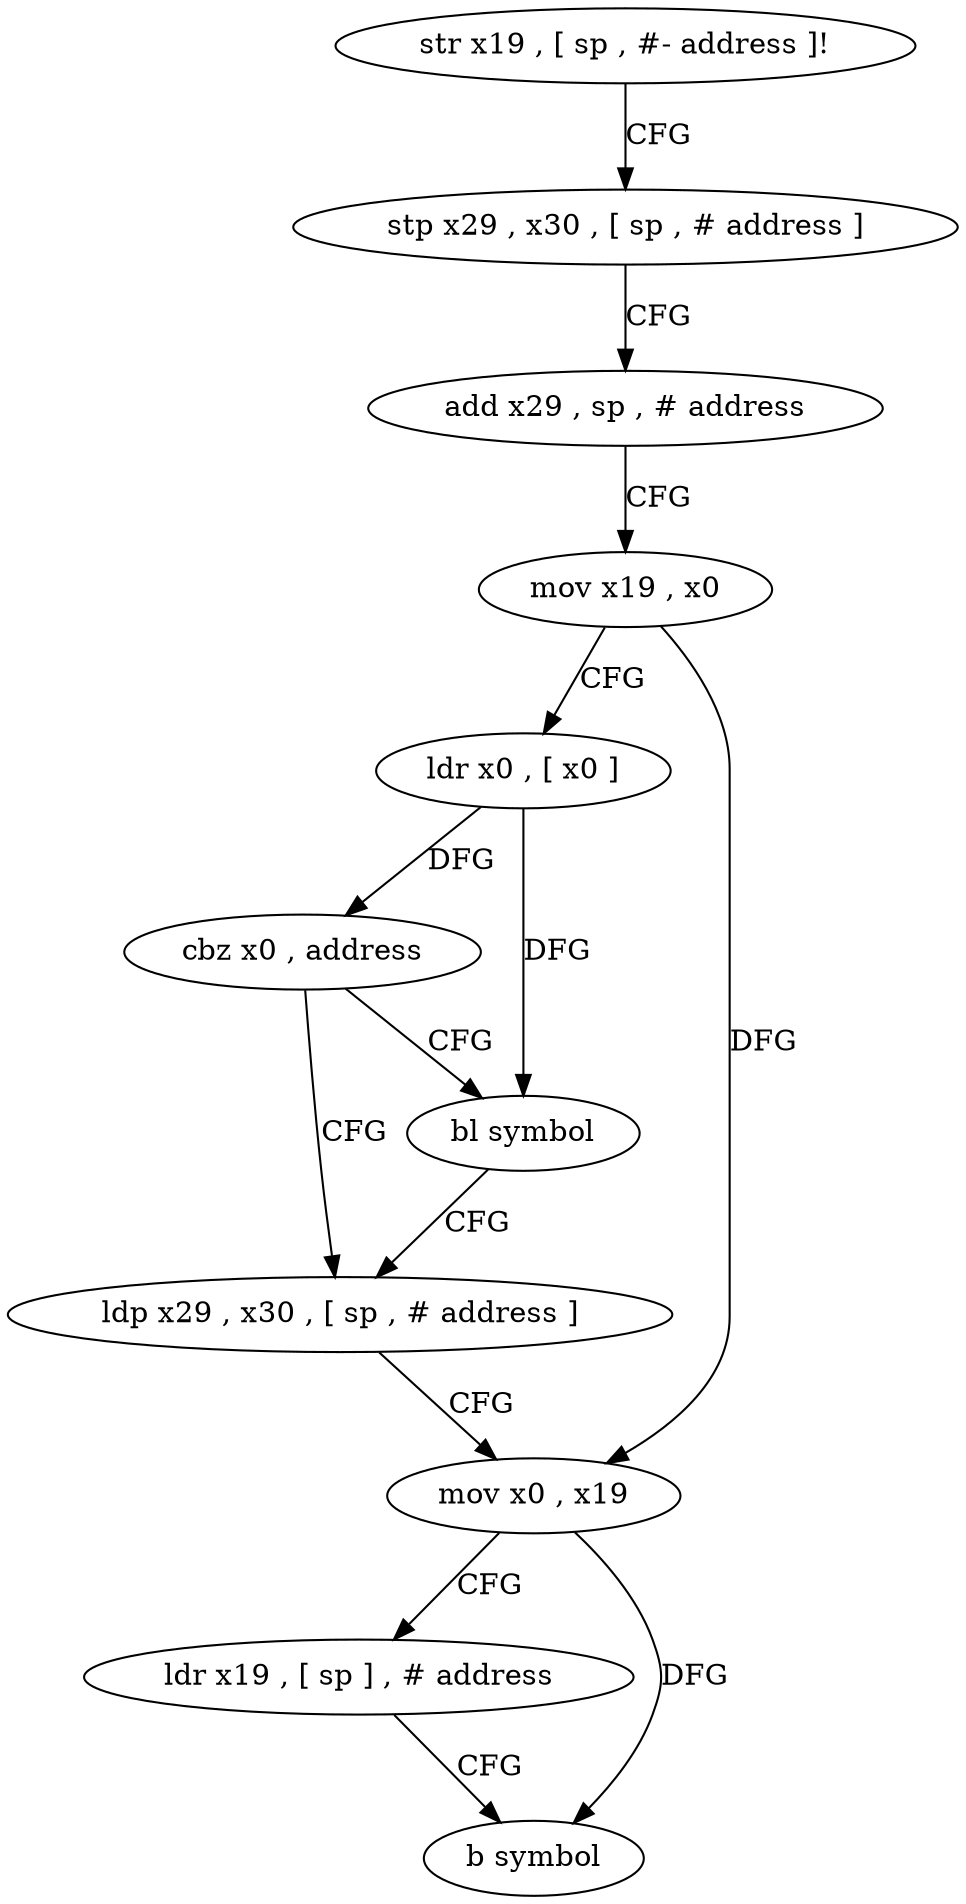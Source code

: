 digraph "func" {
"109648" [label = "str x19 , [ sp , #- address ]!" ]
"109652" [label = "stp x29 , x30 , [ sp , # address ]" ]
"109656" [label = "add x29 , sp , # address" ]
"109660" [label = "mov x19 , x0" ]
"109664" [label = "ldr x0 , [ x0 ]" ]
"109668" [label = "cbz x0 , address" ]
"109676" [label = "ldp x29 , x30 , [ sp , # address ]" ]
"109672" [label = "bl symbol" ]
"109680" [label = "mov x0 , x19" ]
"109684" [label = "ldr x19 , [ sp ] , # address" ]
"109688" [label = "b symbol" ]
"109648" -> "109652" [ label = "CFG" ]
"109652" -> "109656" [ label = "CFG" ]
"109656" -> "109660" [ label = "CFG" ]
"109660" -> "109664" [ label = "CFG" ]
"109660" -> "109680" [ label = "DFG" ]
"109664" -> "109668" [ label = "DFG" ]
"109664" -> "109672" [ label = "DFG" ]
"109668" -> "109676" [ label = "CFG" ]
"109668" -> "109672" [ label = "CFG" ]
"109676" -> "109680" [ label = "CFG" ]
"109672" -> "109676" [ label = "CFG" ]
"109680" -> "109684" [ label = "CFG" ]
"109680" -> "109688" [ label = "DFG" ]
"109684" -> "109688" [ label = "CFG" ]
}
